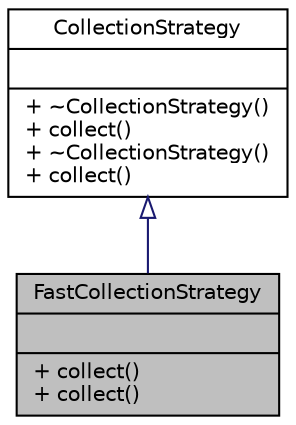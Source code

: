 digraph "FastCollectionStrategy"
{
 // LATEX_PDF_SIZE
  edge [fontname="Helvetica",fontsize="10",labelfontname="Helvetica",labelfontsize="10"];
  node [fontname="Helvetica",fontsize="10",shape=record];
  Node1 [label="{FastCollectionStrategy\n||+ collect()\l+ collect()\l}",height=0.2,width=0.4,color="black", fillcolor="grey75", style="filled", fontcolor="black",tooltip="Collection strategy for fast collection rate."];
  Node2 -> Node1 [dir="back",color="midnightblue",fontsize="10",style="solid",arrowtail="onormal",fontname="Helvetica"];
  Node2 [label="{CollectionStrategy\n||+ ~CollectionStrategy()\l+ collect()\l+ ~CollectionStrategy()\l+ collect()\l}",height=0.2,width=0.4,color="black", fillcolor="white", style="filled",URL="$classCollectionStrategy.html",tooltip="Base class for collection strategies in the NPC system."];
}
